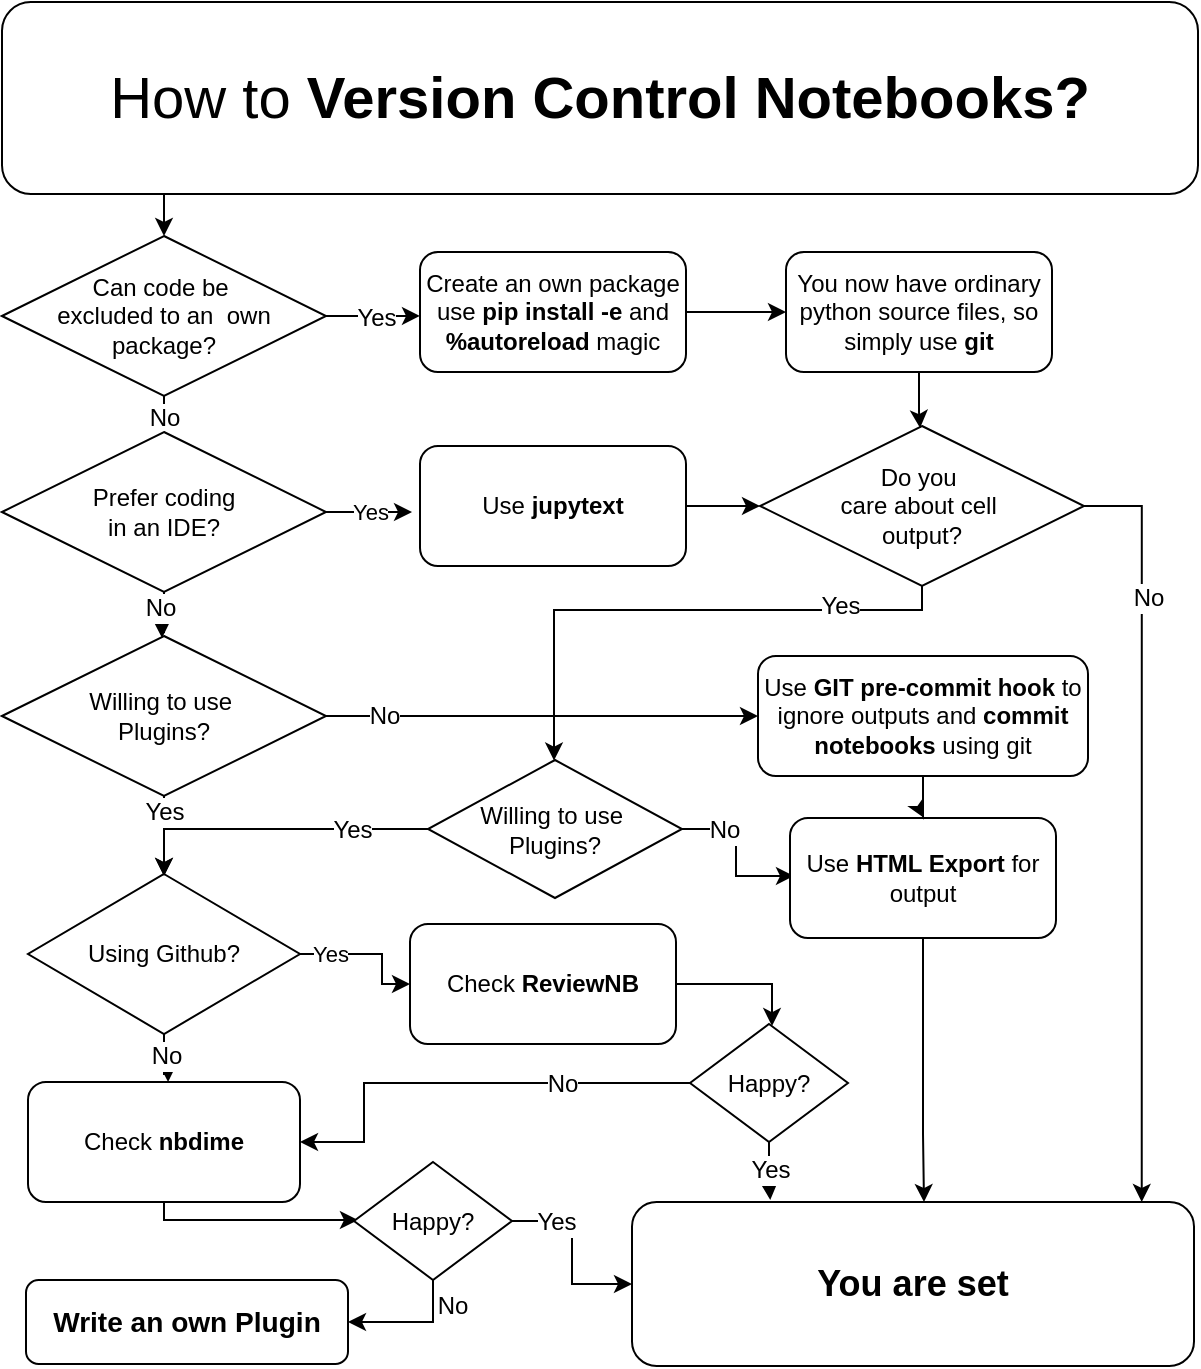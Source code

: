 <mxGraphModel dx="778" dy="779" grid="0" gridSize="10" guides="1" tooltips="1" connect="0" arrows="1" fold="1" page="1" pageScale="1" pageWidth="850" pageHeight="1100" background="#ffffff"><root><mxCell id="0"/><mxCell id="1" parent="0"/><mxCell id="68" style="edgeStyle=orthogonalEdgeStyle;rounded=0;html=1;jettySize=auto;orthogonalLoop=1;" parent="1" source="3" target="4" edge="1"><mxGeometry relative="1" as="geometry"><Array as="points"><mxPoint x="91" y="112"/><mxPoint x="91" y="112"/></Array></mxGeometry></mxCell><mxCell id="3" value="&lt;h1&gt;&lt;font style=&quot;font-size: 29px&quot;&gt;&lt;span style=&quot;font-weight: normal&quot;&gt;How to &lt;/span&gt;Version Control Notebooks?&lt;/font&gt;&lt;/h1&gt;" style="rounded=1;whiteSpace=wrap;html=1;" parent="1" vertex="1"><mxGeometry x="10" y="10" width="598" height="96" as="geometry"/></mxCell><mxCell id="20" style="edgeStyle=orthogonalEdgeStyle;rounded=0;html=1;entryX=0;entryY=0.533;entryPerimeter=0;jettySize=auto;orthogonalLoop=1;" parent="1" source="4" target="9" edge="1"><mxGeometry relative="1" as="geometry"/></mxCell><mxCell id="30" value="Yes" style="text;html=1;resizable=0;points=[];align=center;verticalAlign=middle;labelBackgroundColor=#ffffff;" parent="20" vertex="1" connectable="0"><mxGeometry x="0.064" y="-1" relative="1" as="geometry"><mxPoint as="offset"/></mxGeometry></mxCell><mxCell id="31" style="edgeStyle=orthogonalEdgeStyle;rounded=0;html=1;jettySize=auto;orthogonalLoop=1;" parent="1" source="4" target="5" edge="1"><mxGeometry relative="1" as="geometry"/></mxCell><mxCell id="32" value="No" style="text;html=1;resizable=0;points=[];align=center;verticalAlign=middle;labelBackgroundColor=#ffffff;" parent="31" vertex="1" connectable="0"><mxGeometry x="0.774" relative="1" as="geometry"><mxPoint as="offset"/></mxGeometry></mxCell><mxCell id="4" value="Can code be&amp;nbsp;&lt;div&gt;excluded&amp;nbsp;&lt;span&gt;to an&amp;nbsp;&amp;nbsp;&lt;/span&gt;&lt;span&gt;own package?&lt;/span&gt;&lt;/div&gt;" style="rhombus;whiteSpace=wrap;html=1;" parent="1" vertex="1"><mxGeometry x="10" y="127" width="162" height="80" as="geometry"/></mxCell><mxCell id="21" value="Yes" style="edgeStyle=orthogonalEdgeStyle;rounded=0;html=1;entryX=-0.03;entryY=0.55;entryPerimeter=0;jettySize=auto;orthogonalLoop=1;" parent="1" source="5" target="10" edge="1"><mxGeometry relative="1" as="geometry"/></mxCell><mxCell id="33" style="edgeStyle=orthogonalEdgeStyle;rounded=0;html=1;entryX=0.494;entryY=0.013;entryPerimeter=0;jettySize=auto;orthogonalLoop=1;" parent="1" source="5" target="6" edge="1"><mxGeometry relative="1" as="geometry"/></mxCell><mxCell id="34" value="No" style="text;html=1;resizable=0;points=[];align=center;verticalAlign=middle;labelBackgroundColor=#ffffff;" parent="33" vertex="1" connectable="0"><mxGeometry x="0.75" y="-12" relative="1" as="geometry"><mxPoint x="11" y="-12" as="offset"/></mxGeometry></mxCell><mxCell id="5" value="Prefer coding&lt;div&gt;in an IDE?&lt;/div&gt;" style="rhombus;whiteSpace=wrap;html=1;rounded=0;" parent="1" vertex="1"><mxGeometry x="10" y="225" width="162" height="80" as="geometry"/></mxCell><mxCell id="15" style="edgeStyle=orthogonalEdgeStyle;rounded=0;html=1;jettySize=auto;orthogonalLoop=1;" parent="1" source="6" target="14" edge="1"><mxGeometry relative="1" as="geometry"/></mxCell><mxCell id="36" value="No" style="text;html=1;resizable=0;points=[];align=center;verticalAlign=middle;labelBackgroundColor=#ffffff;" parent="15" vertex="1" connectable="0"><mxGeometry x="-0.732" relative="1" as="geometry"><mxPoint as="offset"/></mxGeometry></mxCell><mxCell id="24" style="edgeStyle=orthogonalEdgeStyle;rounded=0;html=1;entryX=0.5;entryY=0.013;entryPerimeter=0;jettySize=auto;orthogonalLoop=1;" parent="1" source="6" target="7" edge="1"><mxGeometry relative="1" as="geometry"/></mxCell><mxCell id="35" value="Yes" style="text;html=1;resizable=0;points=[];align=center;verticalAlign=middle;labelBackgroundColor=#ffffff;" parent="24" vertex="1" connectable="0"><mxGeometry y="-4" relative="1" as="geometry"><mxPoint x="4" y="-11" as="offset"/></mxGeometry></mxCell><mxCell id="6" value="Willing to use&amp;nbsp;&lt;div&gt;Plugins?&lt;/div&gt;" style="rhombus;whiteSpace=wrap;html=1;" parent="1" vertex="1"><mxGeometry x="10" y="327" width="162" height="80" as="geometry"/></mxCell><mxCell id="44" style="edgeStyle=orthogonalEdgeStyle;rounded=0;html=1;entryX=0.515;entryY=0;entryPerimeter=0;jettySize=auto;orthogonalLoop=1;" parent="1" source="7" target="40" edge="1"><mxGeometry relative="1" as="geometry"/></mxCell><mxCell id="47" value="No" style="text;html=1;resizable=0;points=[];align=center;verticalAlign=middle;labelBackgroundColor=#ffffff;" parent="44" vertex="1" connectable="0"><mxGeometry x="0.615" y="9" relative="1" as="geometry"><mxPoint as="offset"/></mxGeometry></mxCell><mxCell id="46" value="Yes" style="edgeStyle=orthogonalEdgeStyle;rounded=0;html=1;jettySize=auto;orthogonalLoop=1;" parent="1" source="7" target="39" edge="1"><mxGeometry x="-0.571" relative="1" as="geometry"><Array as="points"><mxPoint x="200" y="486"/><mxPoint x="200" y="501"/></Array><mxPoint as="offset"/></mxGeometry></mxCell><mxCell id="7" value="Using Github?" style="rhombus;whiteSpace=wrap;html=1;" parent="1" vertex="1"><mxGeometry x="23" y="446" width="136" height="80" as="geometry"/></mxCell><mxCell id="17" style="edgeStyle=orthogonalEdgeStyle;rounded=0;html=1;jettySize=auto;orthogonalLoop=1;" parent="1" source="8" target="11" edge="1"><mxGeometry relative="1" as="geometry"><Array as="points"><mxPoint x="470" y="314"/><mxPoint x="286" y="314"/></Array></mxGeometry></mxCell><mxCell id="29" value="Yes" style="text;html=1;resizable=0;points=[];align=center;verticalAlign=middle;labelBackgroundColor=#ffffff;" parent="17" vertex="1" connectable="0"><mxGeometry x="0.209" y="4" relative="1" as="geometry"><mxPoint x="111" y="-6" as="offset"/></mxGeometry></mxCell><mxCell id="59" style="edgeStyle=orthogonalEdgeStyle;rounded=0;html=1;entryX=0.907;entryY=0;entryPerimeter=0;jettySize=auto;orthogonalLoop=1;" parent="1" source="8" target="48" edge="1"><mxGeometry relative="1" as="geometry"><Array as="points"><mxPoint x="580" y="262"/></Array></mxGeometry></mxCell><mxCell id="60" value="No" style="text;html=1;resizable=0;points=[];align=center;verticalAlign=middle;labelBackgroundColor=#ffffff;" parent="59" vertex="1" connectable="0"><mxGeometry x="-0.602" y="3" relative="1" as="geometry"><mxPoint as="offset"/></mxGeometry></mxCell><mxCell id="8" value="Do you&amp;nbsp;&lt;div&gt;care&amp;nbsp;&lt;span&gt;about cell&amp;nbsp;&lt;/span&gt;&lt;div&gt;output?&lt;/div&gt;&lt;/div&gt;" style="rhombus;whiteSpace=wrap;html=1;" parent="1" vertex="1"><mxGeometry x="389" y="222" width="162" height="80" as="geometry"/></mxCell><mxCell id="19" style="edgeStyle=orthogonalEdgeStyle;rounded=0;html=1;entryX=0;entryY=0.5;entryPerimeter=0;jettySize=auto;orthogonalLoop=1;" parent="1" source="9" target="12" edge="1"><mxGeometry relative="1" as="geometry"/></mxCell><mxCell id="9" value="&lt;span&gt;Create an own package&lt;/span&gt;&lt;div&gt;use &lt;b&gt;pip install -e&lt;/b&gt; and &lt;b&gt;%autoreload&lt;/b&gt; magic&lt;/div&gt;" style="rounded=1;whiteSpace=wrap;html=1;" parent="1" vertex="1"><mxGeometry x="219" y="135" width="133" height="60" as="geometry"/></mxCell><mxCell id="18" style="edgeStyle=orthogonalEdgeStyle;rounded=0;html=1;jettySize=auto;orthogonalLoop=1;entryX=0;entryY=0.5;entryPerimeter=0;" parent="1" source="10" target="8" edge="1"><mxGeometry relative="1" as="geometry"><mxPoint x="396" y="262" as="targetPoint"/><Array as="points"/></mxGeometry></mxCell><mxCell id="10" value="Use &lt;b&gt;jupytext&lt;/b&gt;" style="rounded=1;whiteSpace=wrap;html=1;" parent="1" vertex="1"><mxGeometry x="219" y="232" width="133" height="60" as="geometry"/></mxCell><mxCell id="28" style="edgeStyle=orthogonalEdgeStyle;rounded=0;html=1;entryX=0.015;entryY=0.483;entryPerimeter=0;jettySize=auto;orthogonalLoop=1;" parent="1" source="11" target="13" edge="1"><mxGeometry relative="1" as="geometry"/></mxCell><mxCell id="38" value="No" style="text;html=1;resizable=0;points=[];align=center;verticalAlign=middle;labelBackgroundColor=#ffffff;" parent="28" vertex="1" connectable="0"><mxGeometry x="-0.769" y="-2" relative="1" as="geometry"><mxPoint x="12" y="-2" as="offset"/></mxGeometry></mxCell><mxCell id="69" style="edgeStyle=orthogonalEdgeStyle;rounded=0;html=1;entryX=0.5;entryY=0.013;entryPerimeter=0;jettySize=auto;orthogonalLoop=1;" parent="1" source="11" target="7" edge="1"><mxGeometry relative="1" as="geometry"/></mxCell><mxCell id="70" value="Yes" style="text;html=1;resizable=0;points=[];align=center;verticalAlign=middle;labelBackgroundColor=#ffffff;" parent="69" vertex="1" connectable="0"><mxGeometry x="-0.154" y="-2" relative="1" as="geometry"><mxPoint x="28" y="2" as="offset"/></mxGeometry></mxCell><mxCell id="11" value="Willing to use&amp;nbsp;&lt;div&gt;Plugins?&lt;/div&gt;" style="rhombus;whiteSpace=wrap;html=1;" parent="1" vertex="1"><mxGeometry x="223" y="389" width="127" height="69" as="geometry"/></mxCell><mxCell id="22" style="edgeStyle=orthogonalEdgeStyle;rounded=0;html=1;entryX=0.494;entryY=0.013;entryPerimeter=0;jettySize=auto;orthogonalLoop=1;" parent="1" source="12" target="8" edge="1"><mxGeometry relative="1" as="geometry"/></mxCell><mxCell id="12" value="You now have ordinary python source files, so simply use &lt;b&gt;git&lt;/b&gt;" style="rounded=1;whiteSpace=wrap;html=1;" parent="1" vertex="1"><mxGeometry x="402" y="135" width="133" height="60" as="geometry"/></mxCell><mxCell id="58" style="edgeStyle=orthogonalEdgeStyle;rounded=0;html=1;jettySize=auto;orthogonalLoop=1;" parent="1" source="13" target="48" edge="1"><mxGeometry relative="1" as="geometry"><Array as="points"><mxPoint x="471" y="576"/><mxPoint x="471" y="576"/></Array></mxGeometry></mxCell><mxCell id="13" value="Use &lt;b&gt;HTML Export&lt;/b&gt; for output" style="rounded=1;whiteSpace=wrap;html=1;" parent="1" vertex="1"><mxGeometry x="404" y="418" width="133" height="60" as="geometry"/></mxCell><mxCell id="26" style="edgeStyle=orthogonalEdgeStyle;rounded=0;html=1;entryX=0.504;entryY=0;entryPerimeter=0;jettySize=auto;orthogonalLoop=1;" parent="1" source="14" target="13" edge="1"><mxGeometry relative="1" as="geometry"/></mxCell><mxCell id="14" value="Use &lt;b&gt;GIT pre-commit hook&lt;/b&gt; to ignore outputs and &lt;b&gt;commit notebooks &lt;/b&gt;using git" style="rounded=1;whiteSpace=wrap;html=1;" parent="1" vertex="1"><mxGeometry x="388" y="337" width="165" height="60" as="geometry"/></mxCell><mxCell id="65" style="edgeStyle=orthogonalEdgeStyle;rounded=0;html=1;entryX=0.519;entryY=0.017;entryPerimeter=0;jettySize=auto;orthogonalLoop=1;" parent="1" source="39" target="42" edge="1"><mxGeometry relative="1" as="geometry"/></mxCell><mxCell id="39" value="Check &lt;b&gt;ReviewNB&lt;/b&gt;" style="rounded=1;whiteSpace=wrap;html=1;" parent="1" vertex="1"><mxGeometry x="214" y="471" width="133" height="60" as="geometry"/></mxCell><mxCell id="45" style="edgeStyle=orthogonalEdgeStyle;rounded=0;html=1;entryX=0.025;entryY=0.492;entryPerimeter=0;jettySize=auto;orthogonalLoop=1;" parent="1" source="40" target="43" edge="1"><mxGeometry relative="1" as="geometry"><Array as="points"><mxPoint x="91" y="619"/></Array></mxGeometry></mxCell><mxCell id="40" value="Check &lt;b&gt;nbdime&lt;/b&gt;" style="rounded=1;whiteSpace=wrap;html=1;" parent="1" vertex="1"><mxGeometry x="23" y="550" width="136" height="60" as="geometry"/></mxCell><mxCell id="62" style="edgeStyle=orthogonalEdgeStyle;rounded=0;html=1;jettySize=auto;orthogonalLoop=1;" parent="1" source="42" target="40" edge="1"><mxGeometry relative="1" as="geometry"><Array as="points"><mxPoint x="191" y="551"/><mxPoint x="191" y="580"/></Array></mxGeometry></mxCell><mxCell id="63" value="No" style="text;html=1;resizable=0;points=[];align=center;verticalAlign=middle;labelBackgroundColor=#ffffff;" parent="62" vertex="1" connectable="0"><mxGeometry x="-0.429" relative="1" as="geometry"><mxPoint as="offset"/></mxGeometry></mxCell><mxCell id="66" style="edgeStyle=orthogonalEdgeStyle;rounded=0;html=1;entryX=0.246;entryY=-0.012;entryPerimeter=0;jettySize=auto;orthogonalLoop=1;" parent="1" source="42" target="48" edge="1"><mxGeometry relative="1" as="geometry"/></mxCell><mxCell id="67" value="Yes" style="text;html=1;resizable=0;points=[];align=center;verticalAlign=middle;labelBackgroundColor=#ffffff;" parent="66" vertex="1" connectable="0"><mxGeometry x="0.387" y="-6" relative="1" as="geometry"><mxPoint x="6" y="-6" as="offset"/></mxGeometry></mxCell><mxCell id="42" value="Happy?" style="rhombus;whiteSpace=wrap;html=1;" parent="1" vertex="1"><mxGeometry x="354" y="521" width="79" height="59" as="geometry"/></mxCell><mxCell id="51" style="edgeStyle=orthogonalEdgeStyle;rounded=0;html=1;jettySize=auto;orthogonalLoop=1;" parent="1" source="43" target="50" edge="1"><mxGeometry relative="1" as="geometry"><Array as="points"><mxPoint x="226" y="670"/></Array></mxGeometry></mxCell><mxCell id="53" value="No" style="text;html=1;resizable=0;points=[];align=center;verticalAlign=middle;labelBackgroundColor=#ffffff;" parent="51" vertex="1" connectable="0"><mxGeometry x="-0.065" y="1" relative="1" as="geometry"><mxPoint x="18" y="-9" as="offset"/></mxGeometry></mxCell><mxCell id="52" style="edgeStyle=orthogonalEdgeStyle;rounded=0;html=1;jettySize=auto;orthogonalLoop=1;" parent="1" source="43" target="48" edge="1"><mxGeometry relative="1" as="geometry"/></mxCell><mxCell id="54" value="Yes" style="text;html=1;resizable=0;points=[];align=center;verticalAlign=middle;labelBackgroundColor=#ffffff;" parent="52" vertex="1" connectable="0"><mxGeometry x="-0.505" y="-3" relative="1" as="geometry"><mxPoint x="-1" y="-3" as="offset"/></mxGeometry></mxCell><mxCell id="43" value="Happy?" style="rhombus;whiteSpace=wrap;html=1;" parent="1" vertex="1"><mxGeometry x="186" y="590" width="79" height="59" as="geometry"/></mxCell><mxCell id="48" value="&lt;h2&gt;You are set&lt;/h2&gt;" style="rounded=1;whiteSpace=wrap;html=1;" parent="1" vertex="1"><mxGeometry x="325" y="610" width="281" height="82" as="geometry"/></mxCell><mxCell id="50" value="&lt;h3&gt;Write an own Plugin&lt;/h3&gt;" style="rounded=1;whiteSpace=wrap;html=1;" parent="1" vertex="1"><mxGeometry x="22" y="649" width="161" height="42" as="geometry"/></mxCell></root></mxGraphModel>